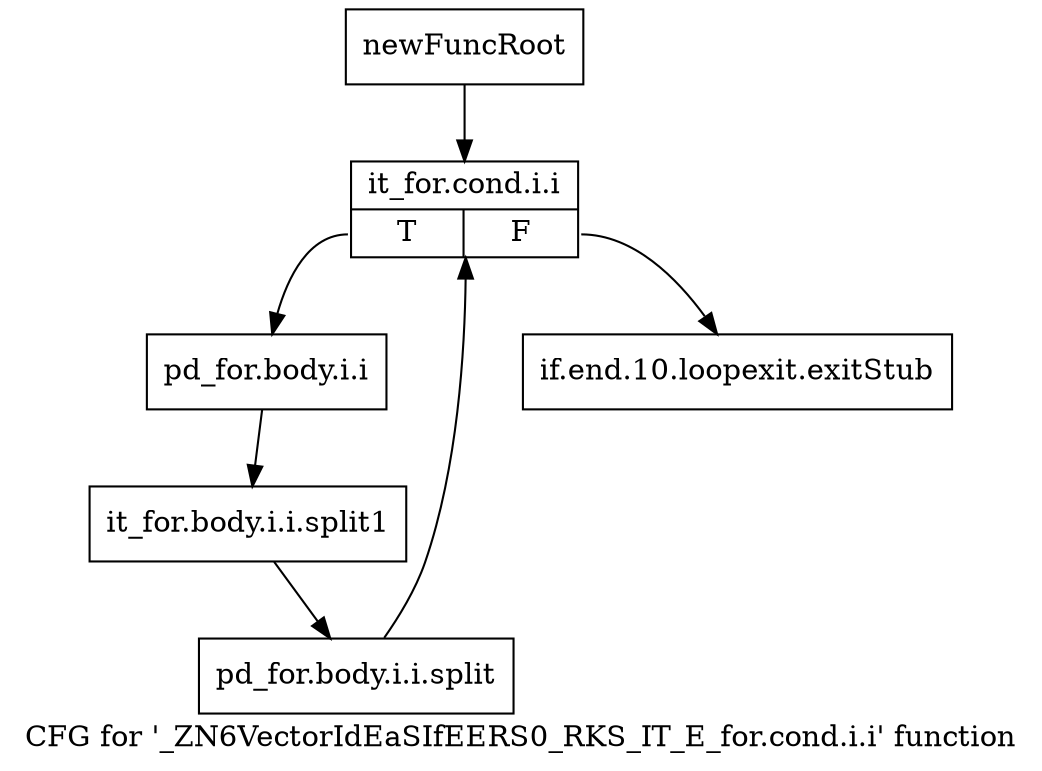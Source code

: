 digraph "CFG for '_ZN6VectorIdEaSIfEERS0_RKS_IT_E_for.cond.i.i' function" {
	label="CFG for '_ZN6VectorIdEaSIfEERS0_RKS_IT_E_for.cond.i.i' function";

	Node0x9910200 [shape=record,label="{newFuncRoot}"];
	Node0x9910200 -> Node0x99102a0;
	Node0x9910250 [shape=record,label="{if.end.10.loopexit.exitStub}"];
	Node0x99102a0 [shape=record,label="{it_for.cond.i.i|{<s0>T|<s1>F}}"];
	Node0x99102a0:s0 -> Node0x99102f0;
	Node0x99102a0:s1 -> Node0x9910250;
	Node0x99102f0 [shape=record,label="{pd_for.body.i.i}"];
	Node0x99102f0 -> Node0xbca69f0;
	Node0xbca69f0 [shape=record,label="{it_for.body.i.i.split1}"];
	Node0xbca69f0 -> Node0x98fd9d0;
	Node0x98fd9d0 [shape=record,label="{pd_for.body.i.i.split}"];
	Node0x98fd9d0 -> Node0x99102a0;
}
